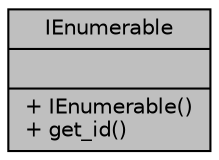 digraph "IEnumerable"
{
 // LATEX_PDF_SIZE
  bgcolor="transparent";
  edge [fontname="Helvetica",fontsize="10",labelfontname="Helvetica",labelfontsize="10"];
  node [fontname="Helvetica",fontsize="10",shape=record];
  Node1 [label="{IEnumerable\n||+ IEnumerable()\l+ get_id()\l}",height=0.2,width=0.4,color="black", fillcolor="grey75", style="filled", fontcolor="black",tooltip="A base class that provides unique IDs for objects."];
}

